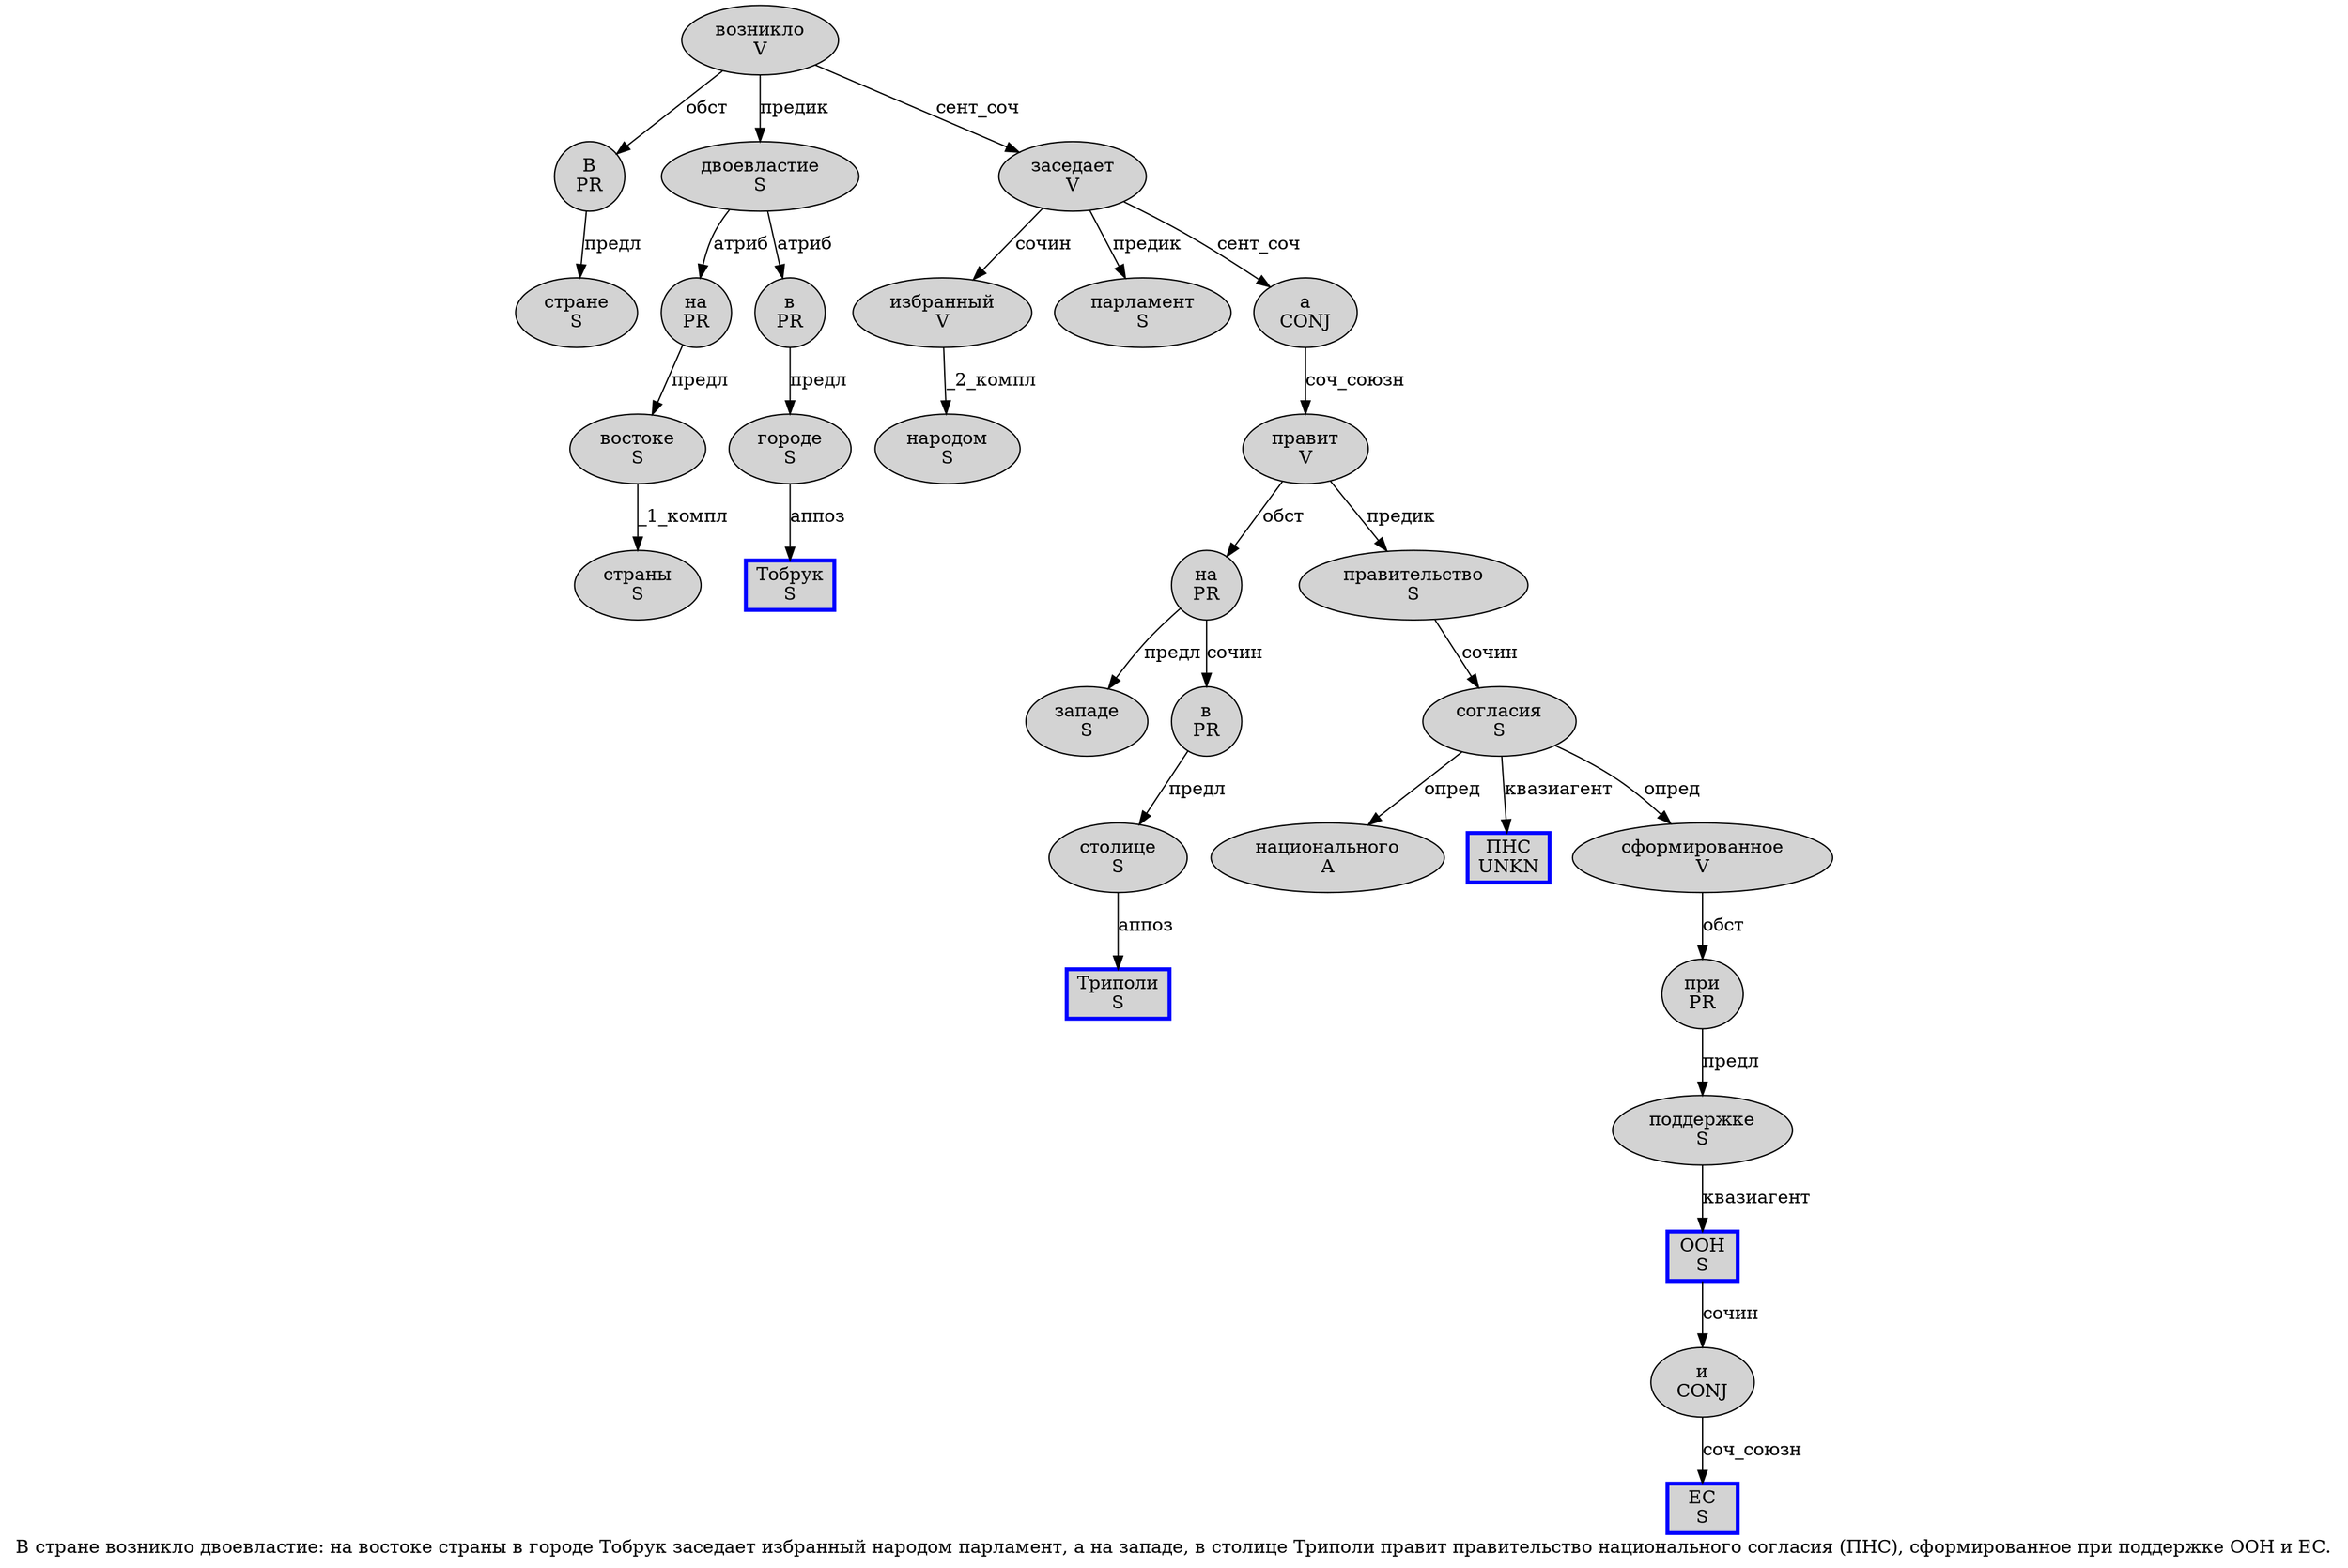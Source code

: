 digraph SENTENCE_62 {
	graph [label="В стране возникло двоевластие: на востоке страны в городе Тобрук заседает избранный народом парламент, а на западе, в столице Триполи правит правительство национального согласия (ПНС), сформированное при поддержке ООН и ЕС."]
	node [style=filled]
		0 [label="В
PR" color="" fillcolor=lightgray penwidth=1 shape=ellipse]
		1 [label="стране
S" color="" fillcolor=lightgray penwidth=1 shape=ellipse]
		2 [label="возникло
V" color="" fillcolor=lightgray penwidth=1 shape=ellipse]
		3 [label="двоевластие
S" color="" fillcolor=lightgray penwidth=1 shape=ellipse]
		5 [label="на
PR" color="" fillcolor=lightgray penwidth=1 shape=ellipse]
		6 [label="востоке
S" color="" fillcolor=lightgray penwidth=1 shape=ellipse]
		7 [label="страны
S" color="" fillcolor=lightgray penwidth=1 shape=ellipse]
		8 [label="в
PR" color="" fillcolor=lightgray penwidth=1 shape=ellipse]
		9 [label="городе
S" color="" fillcolor=lightgray penwidth=1 shape=ellipse]
		10 [label="Тобрук
S" color=blue fillcolor=lightgray penwidth=3 shape=box]
		11 [label="заседает
V" color="" fillcolor=lightgray penwidth=1 shape=ellipse]
		12 [label="избранный
V" color="" fillcolor=lightgray penwidth=1 shape=ellipse]
		13 [label="народом
S" color="" fillcolor=lightgray penwidth=1 shape=ellipse]
		14 [label="парламент
S" color="" fillcolor=lightgray penwidth=1 shape=ellipse]
		16 [label="а
CONJ" color="" fillcolor=lightgray penwidth=1 shape=ellipse]
		17 [label="на
PR" color="" fillcolor=lightgray penwidth=1 shape=ellipse]
		18 [label="западе
S" color="" fillcolor=lightgray penwidth=1 shape=ellipse]
		20 [label="в
PR" color="" fillcolor=lightgray penwidth=1 shape=ellipse]
		21 [label="столице
S" color="" fillcolor=lightgray penwidth=1 shape=ellipse]
		22 [label="Триполи
S" color=blue fillcolor=lightgray penwidth=3 shape=box]
		23 [label="правит
V" color="" fillcolor=lightgray penwidth=1 shape=ellipse]
		24 [label="правительство
S" color="" fillcolor=lightgray penwidth=1 shape=ellipse]
		25 [label="национального
A" color="" fillcolor=lightgray penwidth=1 shape=ellipse]
		26 [label="согласия
S" color="" fillcolor=lightgray penwidth=1 shape=ellipse]
		28 [label="ПНС
UNKN" color=blue fillcolor=lightgray penwidth=3 shape=box]
		31 [label="сформированное
V" color="" fillcolor=lightgray penwidth=1 shape=ellipse]
		32 [label="при
PR" color="" fillcolor=lightgray penwidth=1 shape=ellipse]
		33 [label="поддержке
S" color="" fillcolor=lightgray penwidth=1 shape=ellipse]
		34 [label="ООН
S" color=blue fillcolor=lightgray penwidth=3 shape=box]
		35 [label="и
CONJ" color="" fillcolor=lightgray penwidth=1 shape=ellipse]
		36 [label="ЕС
S" color=blue fillcolor=lightgray penwidth=3 shape=box]
			3 -> 5 [label="атриб"]
			3 -> 8 [label="атриб"]
			31 -> 32 [label="обст"]
			21 -> 22 [label="аппоз"]
			26 -> 25 [label="опред"]
			26 -> 28 [label="квазиагент"]
			26 -> 31 [label="опред"]
			34 -> 35 [label="сочин"]
			0 -> 1 [label="предл"]
			24 -> 26 [label="сочин"]
			33 -> 34 [label="квазиагент"]
			32 -> 33 [label="предл"]
			8 -> 9 [label="предл"]
			11 -> 12 [label="сочин"]
			11 -> 14 [label="предик"]
			11 -> 16 [label="сент_соч"]
			35 -> 36 [label="соч_союзн"]
			17 -> 18 [label="предл"]
			17 -> 20 [label="сочин"]
			2 -> 0 [label="обст"]
			2 -> 3 [label="предик"]
			2 -> 11 [label="сент_соч"]
			9 -> 10 [label="аппоз"]
			23 -> 17 [label="обст"]
			23 -> 24 [label="предик"]
			16 -> 23 [label="соч_союзн"]
			12 -> 13 [label="_2_компл"]
			5 -> 6 [label="предл"]
			6 -> 7 [label="_1_компл"]
			20 -> 21 [label="предл"]
}
